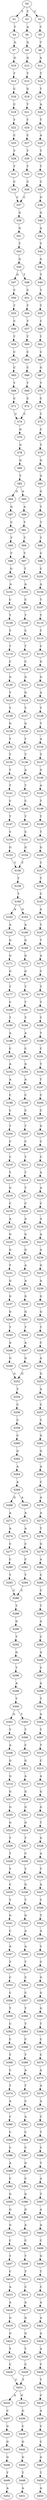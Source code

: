 strict digraph  {
	S0 -> S1 [ label = T ];
	S0 -> S2 [ label = C ];
	S0 -> S3 [ label = T ];
	S1 -> S4 [ label = T ];
	S2 -> S5 [ label = T ];
	S3 -> S6 [ label = A ];
	S4 -> S7 [ label = G ];
	S5 -> S8 [ label = T ];
	S6 -> S9 [ label = G ];
	S7 -> S10 [ label = G ];
	S8 -> S11 [ label = A ];
	S9 -> S12 [ label = G ];
	S10 -> S13 [ label = T ];
	S11 -> S14 [ label = T ];
	S12 -> S15 [ label = T ];
	S13 -> S16 [ label = C ];
	S14 -> S17 [ label = T ];
	S15 -> S18 [ label = G ];
	S16 -> S19 [ label = C ];
	S17 -> S20 [ label = A ];
	S18 -> S21 [ label = T ];
	S19 -> S22 [ label = T ];
	S20 -> S23 [ label = T ];
	S21 -> S24 [ label = T ];
	S22 -> S25 [ label = C ];
	S23 -> S26 [ label = A ];
	S24 -> S27 [ label = C ];
	S25 -> S28 [ label = T ];
	S26 -> S29 [ label = T ];
	S27 -> S30 [ label = T ];
	S28 -> S31 [ label = T ];
	S29 -> S32 [ label = T ];
	S30 -> S33 [ label = T ];
	S31 -> S34 [ label = C ];
	S32 -> S35 [ label = C ];
	S33 -> S36 [ label = C ];
	S34 -> S37 [ label = C ];
	S35 -> S38 [ label = G ];
	S36 -> S37 [ label = C ];
	S37 -> S39 [ label = G ];
	S38 -> S40 [ label = G ];
	S39 -> S41 [ label = G ];
	S40 -> S42 [ label = A ];
	S41 -> S43 [ label = T ];
	S42 -> S44 [ label = T ];
	S43 -> S45 [ label = G ];
	S44 -> S46 [ label = G ];
	S45 -> S47 [ label = G ];
	S45 -> S48 [ label = T ];
	S46 -> S49 [ label = T ];
	S47 -> S50 [ label = C ];
	S48 -> S51 [ label = C ];
	S49 -> S52 [ label = T ];
	S50 -> S53 [ label = T ];
	S51 -> S54 [ label = T ];
	S52 -> S55 [ label = T ];
	S53 -> S56 [ label = C ];
	S54 -> S57 [ label = T ];
	S55 -> S58 [ label = C ];
	S56 -> S59 [ label = T ];
	S57 -> S60 [ label = T ];
	S58 -> S61 [ label = T ];
	S59 -> S62 [ label = C ];
	S60 -> S63 [ label = C ];
	S61 -> S64 [ label = C ];
	S62 -> S65 [ label = C ];
	S63 -> S66 [ label = C ];
	S64 -> S67 [ label = G ];
	S65 -> S68 [ label = T ];
	S66 -> S69 [ label = T ];
	S67 -> S70 [ label = T ];
	S68 -> S71 [ label = C ];
	S69 -> S72 [ label = C ];
	S70 -> S73 [ label = C ];
	S71 -> S74 [ label = C ];
	S72 -> S74 [ label = C ];
	S73 -> S75 [ label = T ];
	S74 -> S76 [ label = G ];
	S75 -> S77 [ label = C ];
	S76 -> S78 [ label = G ];
	S77 -> S79 [ label = T ];
	S78 -> S80 [ label = G ];
	S79 -> S81 [ label = G ];
	S80 -> S82 [ label = T ];
	S81 -> S83 [ label = G ];
	S82 -> S84 [ label = G ];
	S82 -> S85 [ label = A ];
	S83 -> S86 [ label = G ];
	S84 -> S87 [ label = G ];
	S85 -> S88 [ label = A ];
	S86 -> S89 [ label = T ];
	S87 -> S90 [ label = C ];
	S88 -> S91 [ label = T ];
	S89 -> S92 [ label = T ];
	S90 -> S93 [ label = T ];
	S91 -> S94 [ label = T ];
	S92 -> S95 [ label = T ];
	S93 -> S96 [ label = T ];
	S94 -> S97 [ label = T ];
	S95 -> S98 [ label = C ];
	S96 -> S99 [ label = G ];
	S97 -> S100 [ label = T ];
	S98 -> S101 [ label = C ];
	S99 -> S102 [ label = A ];
	S100 -> S103 [ label = A ];
	S101 -> S104 [ label = A ];
	S102 -> S105 [ label = C ];
	S103 -> S106 [ label = C ];
	S104 -> S107 [ label = T ];
	S105 -> S108 [ label = T ];
	S106 -> S109 [ label = T ];
	S107 -> S110 [ label = T ];
	S108 -> S111 [ label = T ];
	S109 -> S112 [ label = C ];
	S110 -> S113 [ label = T ];
	S111 -> S114 [ label = T ];
	S112 -> S115 [ label = T ];
	S113 -> S116 [ label = C ];
	S114 -> S117 [ label = C ];
	S115 -> S118 [ label = C ];
	S116 -> S119 [ label = G ];
	S117 -> S120 [ label = G ];
	S118 -> S121 [ label = G ];
	S119 -> S122 [ label = G ];
	S120 -> S123 [ label = T ];
	S121 -> S124 [ label = G ];
	S122 -> S125 [ label = A ];
	S123 -> S126 [ label = T ];
	S124 -> S127 [ label = T ];
	S125 -> S128 [ label = T ];
	S126 -> S129 [ label = G ];
	S127 -> S130 [ label = G ];
	S128 -> S131 [ label = T ];
	S129 -> S132 [ label = T ];
	S130 -> S133 [ label = T ];
	S131 -> S134 [ label = A ];
	S132 -> S135 [ label = T ];
	S133 -> S136 [ label = T ];
	S134 -> S137 [ label = T ];
	S135 -> S138 [ label = T ];
	S136 -> S139 [ label = A ];
	S137 -> S140 [ label = G ];
	S138 -> S141 [ label = T ];
	S139 -> S142 [ label = T ];
	S140 -> S143 [ label = A ];
	S141 -> S144 [ label = C ];
	S142 -> S145 [ label = C ];
	S143 -> S146 [ label = T ];
	S144 -> S147 [ label = T ];
	S145 -> S148 [ label = T ];
	S146 -> S149 [ label = T ];
	S147 -> S150 [ label = C ];
	S148 -> S151 [ label = C ];
	S149 -> S152 [ label = T ];
	S150 -> S153 [ label = G ];
	S151 -> S154 [ label = G ];
	S152 -> S155 [ label = G ];
	S153 -> S156 [ label = T ];
	S154 -> S156 [ label = T ];
	S155 -> S157 [ label = T ];
	S156 -> S158 [ label = T ];
	S157 -> S159 [ label = T ];
	S158 -> S160 [ label = T ];
	S159 -> S161 [ label = C ];
	S160 -> S162 [ label = A ];
	S160 -> S163 [ label = G ];
	S161 -> S164 [ label = A ];
	S162 -> S165 [ label = A ];
	S163 -> S166 [ label = A ];
	S164 -> S167 [ label = T ];
	S165 -> S168 [ label = G ];
	S166 -> S169 [ label = G ];
	S167 -> S170 [ label = T ];
	S168 -> S171 [ label = G ];
	S169 -> S172 [ label = G ];
	S170 -> S173 [ label = A ];
	S171 -> S174 [ label = G ];
	S172 -> S175 [ label = G ];
	S173 -> S176 [ label = C ];
	S174 -> S177 [ label = T ];
	S175 -> S178 [ label = T ];
	S176 -> S179 [ label = T ];
	S177 -> S180 [ label = C ];
	S178 -> S181 [ label = T ];
	S179 -> S182 [ label = T ];
	S180 -> S183 [ label = T ];
	S181 -> S184 [ label = T ];
	S182 -> S185 [ label = T ];
	S183 -> S186 [ label = A ];
	S184 -> S187 [ label = A ];
	S185 -> S188 [ label = T ];
	S186 -> S189 [ label = C ];
	S187 -> S190 [ label = C ];
	S188 -> S191 [ label = C ];
	S189 -> S192 [ label = A ];
	S190 -> S193 [ label = G ];
	S191 -> S194 [ label = T ];
	S192 -> S195 [ label = A ];
	S193 -> S196 [ label = A ];
	S194 -> S197 [ label = T ];
	S195 -> S198 [ label = C ];
	S196 -> S199 [ label = C ];
	S197 -> S200 [ label = C ];
	S198 -> S201 [ label = C ];
	S199 -> S202 [ label = C ];
	S200 -> S203 [ label = C ];
	S201 -> S204 [ label = T ];
	S202 -> S205 [ label = T ];
	S203 -> S206 [ label = G ];
	S204 -> S207 [ label = C ];
	S205 -> S208 [ label = C ];
	S206 -> S209 [ label = C ];
	S207 -> S210 [ label = C ];
	S208 -> S211 [ label = T ];
	S209 -> S212 [ label = C ];
	S210 -> S213 [ label = T ];
	S211 -> S214 [ label = T ];
	S212 -> S215 [ label = A ];
	S213 -> S216 [ label = G ];
	S214 -> S217 [ label = T ];
	S215 -> S218 [ label = A ];
	S216 -> S219 [ label = C ];
	S217 -> S220 [ label = C ];
	S218 -> S221 [ label = C ];
	S219 -> S222 [ label = A ];
	S220 -> S223 [ label = A ];
	S221 -> S224 [ label = A ];
	S222 -> S225 [ label = G ];
	S223 -> S226 [ label = G ];
	S224 -> S227 [ label = A ];
	S225 -> S228 [ label = G ];
	S226 -> S229 [ label = G ];
	S227 -> S230 [ label = A ];
	S228 -> S231 [ label = T ];
	S229 -> S232 [ label = A ];
	S230 -> S233 [ label = G ];
	S231 -> S234 [ label = G ];
	S232 -> S235 [ label = A ];
	S233 -> S236 [ label = A ];
	S234 -> S237 [ label = G ];
	S235 -> S238 [ label = G ];
	S236 -> S239 [ label = G ];
	S237 -> S240 [ label = G ];
	S238 -> S241 [ label = G ];
	S239 -> S242 [ label = G ];
	S240 -> S243 [ label = T ];
	S241 -> S244 [ label = T ];
	S242 -> S245 [ label = T ];
	S243 -> S246 [ label = A ];
	S244 -> S247 [ label = A ];
	S245 -> S248 [ label = C ];
	S246 -> S249 [ label = G ];
	S247 -> S250 [ label = G ];
	S248 -> S251 [ label = A ];
	S249 -> S252 [ label = G ];
	S250 -> S252 [ label = G ];
	S251 -> S253 [ label = G ];
	S252 -> S254 [ label = T ];
	S253 -> S255 [ label = A ];
	S254 -> S256 [ label = C ];
	S255 -> S257 [ label = C ];
	S256 -> S258 [ label = C ];
	S257 -> S259 [ label = C ];
	S258 -> S260 [ label = C ];
	S259 -> S261 [ label = G ];
	S260 -> S262 [ label = G ];
	S261 -> S263 [ label = G ];
	S262 -> S264 [ label = A ];
	S263 -> S265 [ label = A ];
	S264 -> S266 [ label = A ];
	S265 -> S267 [ label = C ];
	S266 -> S268 [ label = G ];
	S266 -> S269 [ label = A ];
	S267 -> S270 [ label = A ];
	S268 -> S271 [ label = A ];
	S269 -> S272 [ label = A ];
	S270 -> S273 [ label = A ];
	S271 -> S274 [ label = A ];
	S272 -> S275 [ label = A ];
	S273 -> S276 [ label = T ];
	S274 -> S277 [ label = C ];
	S275 -> S278 [ label = C ];
	S276 -> S279 [ label = G ];
	S277 -> S280 [ label = C ];
	S278 -> S281 [ label = C ];
	S279 -> S282 [ label = A ];
	S280 -> S283 [ label = T ];
	S281 -> S284 [ label = T ];
	S282 -> S285 [ label = C ];
	S283 -> S286 [ label = C ];
	S284 -> S286 [ label = C ];
	S285 -> S287 [ label = C ];
	S286 -> S288 [ label = T ];
	S287 -> S289 [ label = T ];
	S288 -> S290 [ label = G ];
	S289 -> S291 [ label = A ];
	S290 -> S292 [ label = T ];
	S291 -> S293 [ label = C ];
	S292 -> S294 [ label = G ];
	S293 -> S295 [ label = A ];
	S294 -> S296 [ label = T ];
	S295 -> S297 [ label = C ];
	S296 -> S298 [ label = A ];
	S297 -> S299 [ label = A ];
	S298 -> S300 [ label = T ];
	S299 -> S301 [ label = T ];
	S300 -> S302 [ label = G ];
	S300 -> S303 [ label = T ];
	S301 -> S304 [ label = G ];
	S302 -> S305 [ label = T ];
	S303 -> S306 [ label = T ];
	S304 -> S307 [ label = T ];
	S305 -> S308 [ label = A ];
	S306 -> S309 [ label = C ];
	S307 -> S310 [ label = T ];
	S308 -> S311 [ label = G ];
	S309 -> S312 [ label = G ];
	S310 -> S313 [ label = C ];
	S311 -> S314 [ label = G ];
	S312 -> S315 [ label = A ];
	S313 -> S316 [ label = A ];
	S314 -> S317 [ label = G ];
	S315 -> S318 [ label = G ];
	S316 -> S319 [ label = G ];
	S317 -> S320 [ label = G ];
	S318 -> S321 [ label = G ];
	S319 -> S322 [ label = G ];
	S320 -> S323 [ label = G ];
	S321 -> S324 [ label = G ];
	S322 -> S325 [ label = T ];
	S323 -> S326 [ label = T ];
	S324 -> S327 [ label = T ];
	S325 -> S328 [ label = G ];
	S326 -> S329 [ label = T ];
	S327 -> S330 [ label = C ];
	S328 -> S331 [ label = A ];
	S329 -> S332 [ label = T ];
	S330 -> S333 [ label = T ];
	S331 -> S334 [ label = T ];
	S332 -> S335 [ label = C ];
	S333 -> S336 [ label = G ];
	S334 -> S337 [ label = A ];
	S335 -> S338 [ label = T ];
	S336 -> S339 [ label = T ];
	S337 -> S340 [ label = C ];
	S338 -> S341 [ label = G ];
	S339 -> S342 [ label = G ];
	S340 -> S343 [ label = T ];
	S341 -> S344 [ label = C ];
	S342 -> S345 [ label = A ];
	S343 -> S346 [ label = A ];
	S344 -> S347 [ label = A ];
	S345 -> S348 [ label = A ];
	S346 -> S349 [ label = C ];
	S347 -> S350 [ label = T ];
	S348 -> S351 [ label = T ];
	S349 -> S352 [ label = C ];
	S350 -> S353 [ label = C ];
	S351 -> S354 [ label = C ];
	S352 -> S355 [ label = G ];
	S353 -> S356 [ label = C ];
	S354 -> S357 [ label = C ];
	S355 -> S358 [ label = G ];
	S356 -> S359 [ label = T ];
	S357 -> S360 [ label = T ];
	S358 -> S361 [ label = G ];
	S359 -> S362 [ label = C ];
	S360 -> S363 [ label = T ];
	S361 -> S364 [ label = T ];
	S362 -> S365 [ label = C ];
	S363 -> S366 [ label = C ];
	S364 -> S367 [ label = C ];
	S365 -> S368 [ label = T ];
	S366 -> S369 [ label = T ];
	S367 -> S370 [ label = C ];
	S368 -> S371 [ label = C ];
	S369 -> S372 [ label = A ];
	S370 -> S373 [ label = A ];
	S371 -> S374 [ label = T ];
	S372 -> S375 [ label = T ];
	S373 -> S376 [ label = A ];
	S374 -> S377 [ label = A ];
	S375 -> S378 [ label = C ];
	S376 -> S379 [ label = A ];
	S377 -> S380 [ label = C ];
	S378 -> S381 [ label = A ];
	S379 -> S382 [ label = C ];
	S380 -> S383 [ label = C ];
	S381 -> S384 [ label = C ];
	S382 -> S385 [ label = T ];
	S383 -> S386 [ label = C ];
	S384 -> S387 [ label = C ];
	S385 -> S388 [ label = C ];
	S386 -> S389 [ label = A ];
	S387 -> S390 [ label = G ];
	S388 -> S391 [ label = T ];
	S389 -> S392 [ label = C ];
	S390 -> S393 [ label = C ];
	S391 -> S394 [ label = A ];
	S392 -> S395 [ label = G ];
	S393 -> S396 [ label = G ];
	S394 -> S397 [ label = T ];
	S395 -> S398 [ label = G ];
	S396 -> S399 [ label = G ];
	S397 -> S400 [ label = A ];
	S398 -> S401 [ label = G ];
	S399 -> S402 [ label = A ];
	S400 -> S403 [ label = A ];
	S401 -> S404 [ label = C ];
	S402 -> S405 [ label = C ];
	S403 -> S406 [ label = C ];
	S404 -> S407 [ label = T ];
	S405 -> S408 [ label = T ];
	S406 -> S409 [ label = G ];
	S407 -> S410 [ label = C ];
	S408 -> S411 [ label = T ];
	S409 -> S412 [ label = T ];
	S410 -> S413 [ label = A ];
	S411 -> S414 [ label = C ];
	S412 -> S415 [ label = C ];
	S413 -> S416 [ label = A ];
	S414 -> S417 [ label = A ];
	S415 -> S418 [ label = A ];
	S416 -> S419 [ label = G ];
	S417 -> S420 [ label = G ];
	S418 -> S421 [ label = A ];
	S419 -> S422 [ label = G ];
	S420 -> S423 [ label = G ];
	S421 -> S424 [ label = A ];
	S422 -> S425 [ label = T ];
	S423 -> S426 [ label = T ];
	S424 -> S427 [ label = A ];
	S425 -> S428 [ label = C ];
	S426 -> S429 [ label = C ];
	S427 -> S430 [ label = C ];
	S428 -> S431 [ label = T ];
	S429 -> S431 [ label = T ];
	S430 -> S432 [ label = T ];
	S431 -> S433 [ label = G ];
	S431 -> S434 [ label = A ];
	S432 -> S435 [ label = C ];
	S433 -> S436 [ label = G ];
	S434 -> S437 [ label = C ];
	S435 -> S438 [ label = A ];
	S436 -> S439 [ label = C ];
	S437 -> S440 [ label = G ];
	S438 -> S441 [ label = C ];
	S439 -> S442 [ label = G ];
	S440 -> S443 [ label = G ];
	S441 -> S444 [ label = C ];
	S442 -> S445 [ label = G ];
	S443 -> S446 [ label = G ];
	S444 -> S447 [ label = G ];
	S445 -> S448 [ label = T ];
	S446 -> S449 [ label = T ];
	S447 -> S450 [ label = T ];
	S448 -> S451 [ label = A ];
	S449 -> S452 [ label = A ];
	S450 -> S453 [ label = A ];
}
